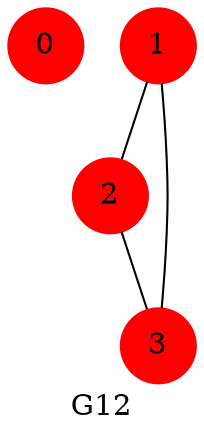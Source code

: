 strict graph G12 {
	graph [label=G12];
	node [color=red,
		shape=circle,
		style=filled
	];
	0;
	1 -- 2;
	1 -- 3;
	2 -- 3;
}
